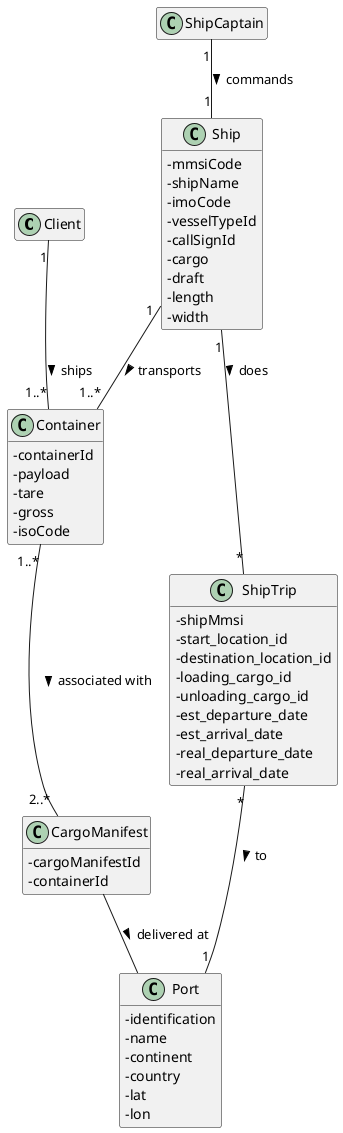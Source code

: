 @startuml

skinparam classAttributeIconSize 0
hide empty methods
hide empty attributes

class Client {}

class ShipCaptain {}

class Container {
   -containerId
   -payload
   -tare
   -gross
   -isoCode
}

class CargoManifest {
    -cargoManifestId
    -containerId
}

class Ship {
    -mmsiCode
    -shipName
    -imoCode
    -vesselTypeId
    -callSignId
    -cargo
    -draft
    -length
    -width
}

class ShipTrip{
    -shipMmsi
    /'has attribute phase?'/
    -start_location_id
    -destination_location_id
    -loading_cargo_id
    -unloading_cargo_id
    -est_departure_date
    -est_arrival_date
    -real_departure_date
    -real_arrival_date
}

class Port {
    -identification
    -name
    -continent
    -country
    -lat
    -lon
}

Client "1" -- "1..*" Container : ships >
Container "1..*"-- "2..*" CargoManifest : associated with >
Ship "1" -- "1..*" Container : transports >
CargoManifest -- Port : delivered at >
Ship "1" -- "*" ShipTrip : does >
ShipTrip "*" -- "1" Port : to >
ShipCaptain "1" -- "1" Ship : commands >


@enduml